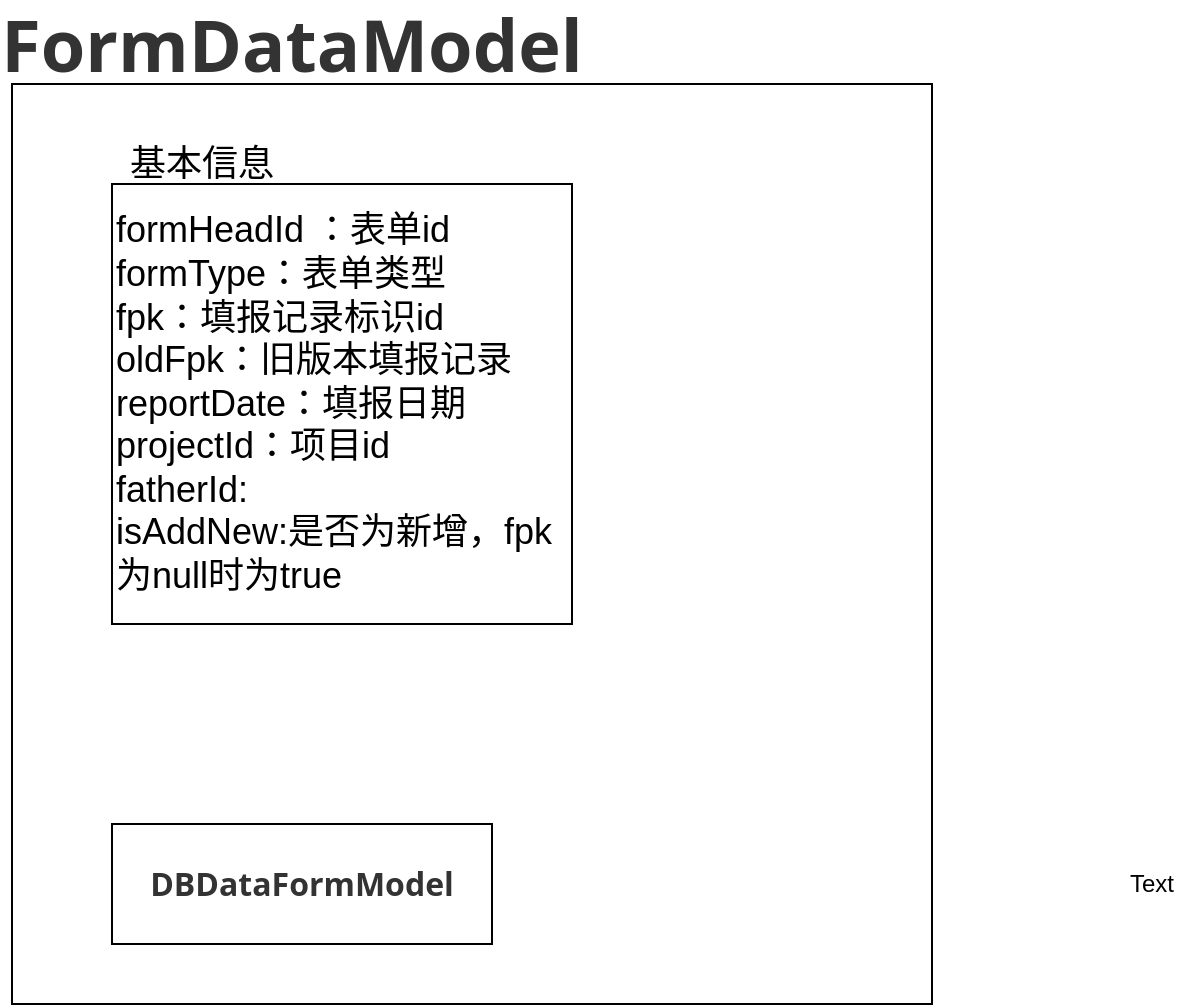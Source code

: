<mxfile version="14.6.11" type="github">
  <diagram id="YVq8G2zEhALz1skkkOcV" name="Page-1">
    <mxGraphModel dx="1422" dy="762" grid="1" gridSize="10" guides="1" tooltips="1" connect="1" arrows="1" fold="1" page="1" pageScale="1" pageWidth="827" pageHeight="1169" math="0" shadow="0">
      <root>
        <mxCell id="0" />
        <mxCell id="1" parent="0" />
        <mxCell id="dy7geY0GSoQuJ75s5uh7-1" value="" style="whiteSpace=wrap;html=1;aspect=fixed;" vertex="1" parent="1">
          <mxGeometry x="150" y="110" width="460" height="460" as="geometry" />
        </mxCell>
        <mxCell id="dy7geY0GSoQuJ75s5uh7-2" value="&lt;span style=&quot;box-sizing: border-box ; color: rgb(51 , 51 , 51) ; font-family: &amp;#34;open sans&amp;#34; , &amp;#34;clear sans&amp;#34; , &amp;#34;helvetica neue&amp;#34; , &amp;#34;helvetica&amp;#34; , &amp;#34;arial&amp;#34; , sans-serif ; background-color: rgb(255 , 255 , 255)&quot;&gt;&lt;span class=&quot;md-plain&quot; style=&quot;box-sizing: border-box&quot;&gt;&lt;font style=&quot;font-size: 36px&quot;&gt;&lt;b&gt;FormDataModel&lt;/b&gt;&lt;/font&gt;&lt;/span&gt;&lt;/span&gt;" style="text;html=1;strokeColor=none;fillColor=none;align=center;verticalAlign=middle;whiteSpace=wrap;rounded=0;" vertex="1" parent="1">
          <mxGeometry x="170" y="80" width="240" height="20" as="geometry" />
        </mxCell>
        <mxCell id="dy7geY0GSoQuJ75s5uh7-3" value="&lt;font style=&quot;font-size: 18px&quot;&gt;formHeadId ：表单id&lt;br&gt;formType：表单类型&lt;br&gt;fpk：填报记录标识id&lt;br&gt;oldFpk：旧版本填报记录&lt;br&gt;reportDate：填报日期&lt;br&gt;projectId：项目id&lt;br&gt;fatherId:&lt;br&gt;isAddNew:是否为新增，fpk为null时为true&lt;/font&gt;" style="rounded=0;whiteSpace=wrap;html=1;align=left;" vertex="1" parent="1">
          <mxGeometry x="200" y="160" width="230" height="220" as="geometry" />
        </mxCell>
        <mxCell id="dy7geY0GSoQuJ75s5uh7-4" value="&lt;font style=&quot;font-size: 18px&quot;&gt;基本信息&lt;/font&gt;" style="text;html=1;strokeColor=none;fillColor=none;align=center;verticalAlign=middle;whiteSpace=wrap;rounded=0;" vertex="1" parent="1">
          <mxGeometry x="200" y="140" width="90" height="20" as="geometry" />
        </mxCell>
        <mxCell id="dy7geY0GSoQuJ75s5uh7-5" value="&lt;strong style=&quot;box-sizing: border-box ; color: rgb(51 , 51 , 51) ; font-family: &amp;#34;open sans&amp;#34; , &amp;#34;clear sans&amp;#34; , &amp;#34;helvetica neue&amp;#34; , &amp;#34;helvetica&amp;#34; , &amp;#34;arial&amp;#34; , sans-serif ; font-size: 16px ; background-color: rgb(255 , 255 , 255)&quot;&gt;&lt;span class=&quot;md-plain&quot; style=&quot;box-sizing: border-box&quot;&gt;DBDataFormModel&lt;/span&gt;&lt;/strong&gt;" style="rounded=0;whiteSpace=wrap;html=1;" vertex="1" parent="1">
          <mxGeometry x="200" y="480" width="190" height="60" as="geometry" />
        </mxCell>
        <mxCell id="dy7geY0GSoQuJ75s5uh7-6" value="Text" style="text;html=1;strokeColor=none;fillColor=none;align=center;verticalAlign=middle;whiteSpace=wrap;rounded=0;" vertex="1" parent="1">
          <mxGeometry x="700" y="500" width="40" height="20" as="geometry" />
        </mxCell>
      </root>
    </mxGraphModel>
  </diagram>
</mxfile>
